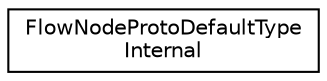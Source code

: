 digraph "Graphical Class Hierarchy"
{
 // LATEX_PDF_SIZE
  edge [fontname="Helvetica",fontsize="10",labelfontname="Helvetica",labelfontsize="10"];
  node [fontname="Helvetica",fontsize="10",shape=record];
  rankdir="LR";
  Node0 [label="FlowNodeProtoDefaultType\lInternal",height=0.2,width=0.4,color="black", fillcolor="white", style="filled",URL="$structoperations__research_1_1_flow_node_proto_default_type_internal.html",tooltip=" "];
}
